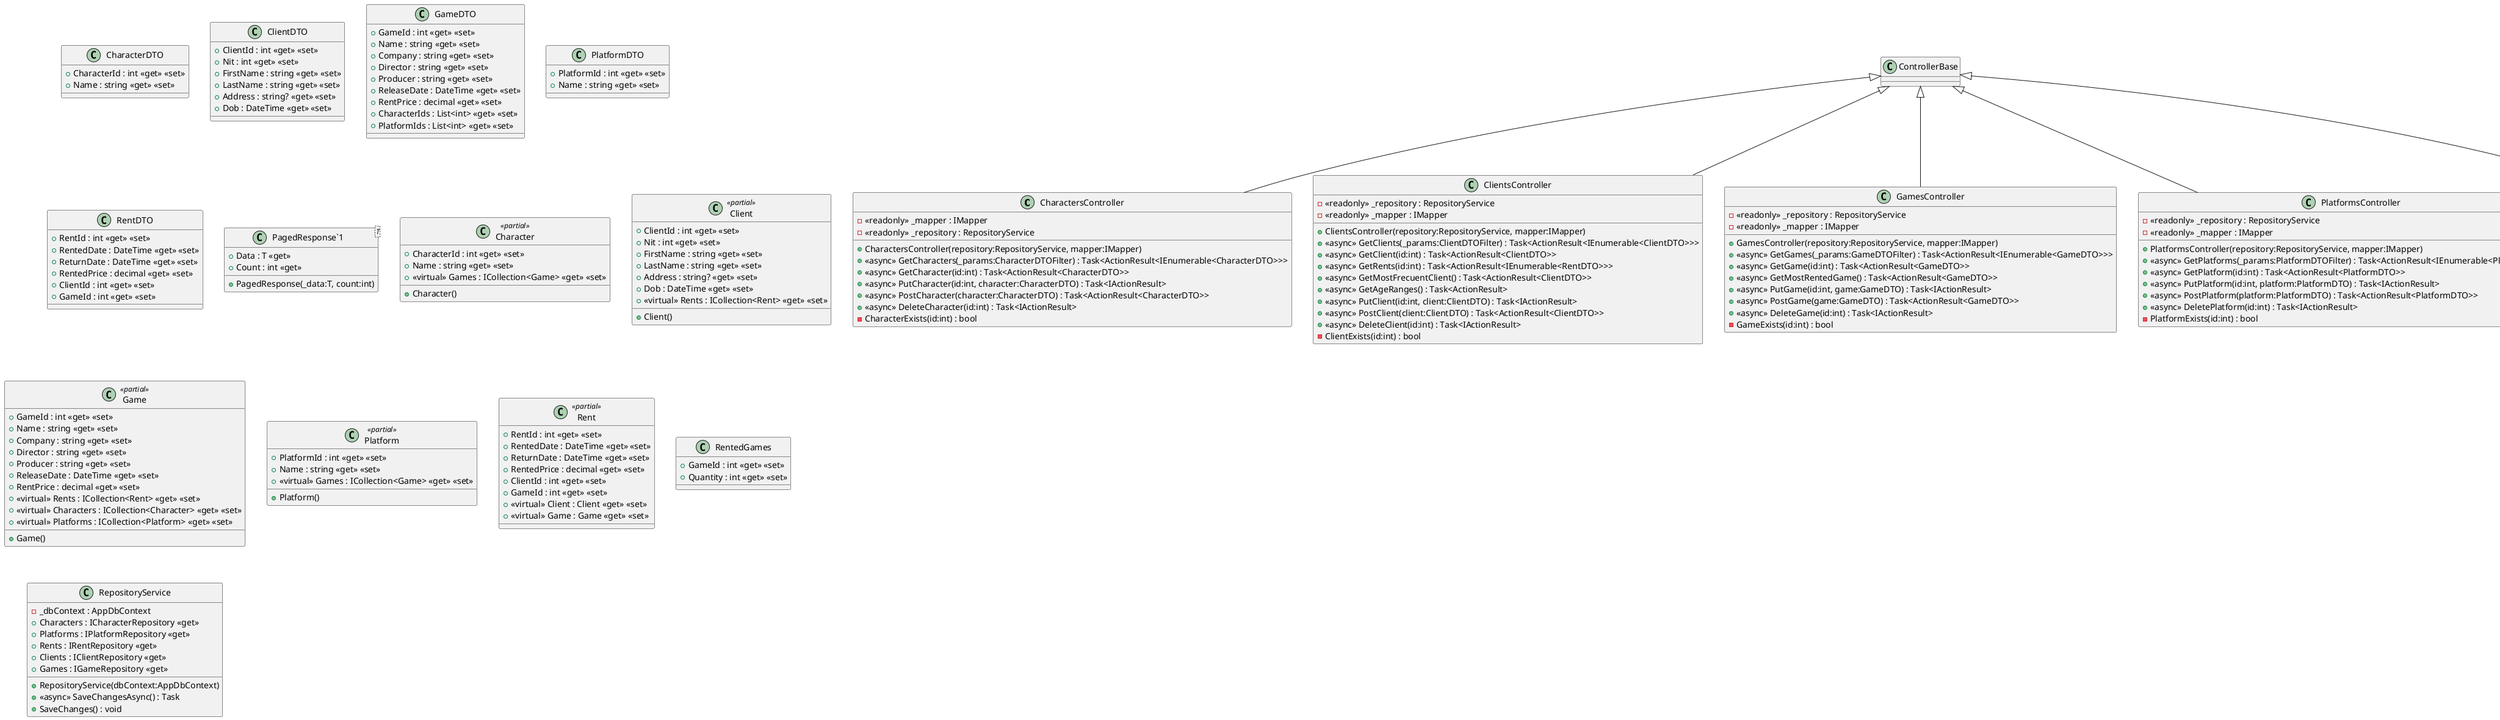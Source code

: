 @startuml
class CharactersController {
    - <<readonly>> _mapper : IMapper
    - <<readonly>> _repository : RepositoryService
    + CharactersController(repository:RepositoryService, mapper:IMapper)
    + <<async>> GetCharacters(_params:CharacterDTOFilter) : Task<ActionResult<IEnumerable<CharacterDTO>>>
    + <<async>> GetCharacter(id:int) : Task<ActionResult<CharacterDTO>>
    + <<async>> PutCharacter(id:int, character:CharacterDTO) : Task<IActionResult>
    + <<async>> PostCharacter(character:CharacterDTO) : Task<ActionResult<CharacterDTO>>
    + <<async>> DeleteCharacter(id:int) : Task<IActionResult>
    - CharacterExists(id:int) : bool
}
ControllerBase <|-- CharactersController
class ClientsController {
    - <<readonly>> _repository : RepositoryService
    - <<readonly>> _mapper : IMapper
    + ClientsController(repository:RepositoryService, mapper:IMapper)
    + <<async>> GetClients(_params:ClientDTOFilter) : Task<ActionResult<IEnumerable<ClientDTO>>>
    + <<async>> GetClient(id:int) : Task<ActionResult<ClientDTO>>
    + <<async>> GetRents(id:int) : Task<ActionResult<IEnumerable<RentDTO>>>
    + <<async>> GetMostFrecuentClient() : Task<ActionResult<ClientDTO>>
    + <<async>> GetAgeRanges() : Task<ActionResult>
    + <<async>> PutClient(id:int, client:ClientDTO) : Task<IActionResult>
    + <<async>> PostClient(client:ClientDTO) : Task<ActionResult<ClientDTO>>
    + <<async>> DeleteClient(id:int) : Task<IActionResult>
    - ClientExists(id:int) : bool
}
ControllerBase <|-- ClientsController
class GamesController {
    - <<readonly>> _repository : RepositoryService
    - <<readonly>> _mapper : IMapper
    + GamesController(repository:RepositoryService, mapper:IMapper)
    + <<async>> GetGames(_params:GameDTOFilter) : Task<ActionResult<IEnumerable<GameDTO>>>
    + <<async>> GetGame(id:int) : Task<ActionResult<GameDTO>>
    + <<async>> GetMostRentedGame() : Task<ActionResult<GameDTO>>
    + <<async>> PutGame(id:int, game:GameDTO) : Task<IActionResult>
    + <<async>> PostGame(game:GameDTO) : Task<ActionResult<GameDTO>>
    + <<async>> DeleteGame(id:int) : Task<IActionResult>
    - GameExists(id:int) : bool
}
ControllerBase <|-- GamesController
class PlatformsController {
    - <<readonly>> _repository : RepositoryService
    - <<readonly>> _mapper : IMapper
    + PlatformsController(repository:RepositoryService, mapper:IMapper)
    + <<async>> GetPlatforms(_params:PlatformDTOFilter) : Task<ActionResult<IEnumerable<PlatformDTO>>>
    + <<async>> GetPlatform(id:int) : Task<ActionResult<PlatformDTO>>
    + <<async>> PutPlatform(id:int, platform:PlatformDTO) : Task<IActionResult>
    + <<async>> PostPlatform(platform:PlatformDTO) : Task<ActionResult<PlatformDTO>>
    + <<async>> DeletePlatform(id:int) : Task<IActionResult>
    - PlatformExists(id:int) : bool
}
ControllerBase <|-- PlatformsController
class RentsController {
    - <<readonly>> _repository : RepositoryService
    - <<readonly>> _mapper : IMapper
    + RentsController(repository:RepositoryService, mapper:IMapper)
    + <<async>> GetRents(_params:RentDTOFilter) : Task<ActionResult<IEnumerable<RentDTO>>>
    + <<async>> GetRent(id:int) : Task<ActionResult<RentDTO>>
    + <<async>> GetLeastSoldGame(minAge:int, maxAge:int) : Task<ActionResult<Game>>
    + <<async>> PutRent(id:int, rent:RentDTO) : Task<IActionResult>
    + <<async>> PostRent(rent:RentDTO) : Task<ActionResult<RentDTO>>
    + <<async>> DeleteRent(id:int) : Task<IActionResult>
    - RentExists(id:int) : bool
}
ControllerBase <|-- RentsController
class AppDbContext <<partial>> {
    + AppDbContext()
    - <<readonly>> _connectionString : string = ""
    + AppDbContext(options:DbContextOptions<AppDbContext>, config:IConfiguration)
    + <<virtual>> Characters : DbSet<Character> <<get>> <<set>>
    + <<virtual>> Clients : DbSet<Client> <<get>> <<set>>
    + <<virtual>> Games : DbSet<Game> <<get>> <<set>>
    + <<virtual>> Platforms : DbSet<Platform> <<get>> <<set>>
    + <<virtual>> Rents : DbSet<Rent> <<get>> <<set>>
    # <<override>> OnConfiguring(optionsBuilder:DbContextOptionsBuilder) : void
    # <<override>> OnModelCreating(modelBuilder:ModelBuilder) : void
    <<partial>> OnModelCreatingPartial(modelBuilder:ModelBuilder) : void
}
DbContext <|-- AppDbContext
class CharacterDTO {
    + CharacterId : int <<get>> <<set>>
    + Name : string <<get>> <<set>>
}
class ClientDTO {
    + ClientId : int <<get>> <<set>>
    + Nit : int <<get>> <<set>>
    + FirstName : string <<get>> <<set>>
    + LastName : string <<get>> <<set>>
    + Address : string? <<get>> <<set>>
    + Dob : DateTime <<get>> <<set>>
}
class GameDTO {
    + GameId : int <<get>> <<set>>
    + Name : string <<get>> <<set>>
    + Company : string <<get>> <<set>>
    + Director : string <<get>> <<set>>
    + Producer : string <<get>> <<set>>
    + ReleaseDate : DateTime <<get>> <<set>>
    + RentPrice : decimal <<get>> <<set>>
    + CharacterIds : List<int> <<get>> <<set>>
    + PlatformIds : List<int> <<get>> <<set>>
}
class PlatformDTO {
    + PlatformId : int <<get>> <<set>>
    + Name : string <<get>> <<set>>
}
class RentDTO {
    + RentId : int <<get>> <<set>>
    + RentedDate : DateTime <<get>> <<set>>
    + ReturnDate : DateTime <<get>> <<set>>
    + RentedPrice : decimal <<get>> <<set>>
    + ClientId : int <<get>> <<set>>
    + GameId : int <<get>> <<set>>
}
class "PagedList`1"<T> {
    + CurrentPage : int <<get>>
    + TotalPages : int <<get>>
    + PageSize : int <<get>>
    + TotalCount : int <<get>>
    + HasPreviousPage : bool <<get>>
    + HasNextPage : bool <<get>>
    + PagedList(items:List<T>, count:int, pageNumber:int, pageSize:int)
    + {static} <<async>> ToPagedList(source:IQueryable<T>, pageNumber:int, pageSize:int) : Task<PagedList<T>>
}
"List`1" "<T>" <|-- "PagedList`1"
class "PagedResponse`1"<T> {
    + Data : T <<get>>
    + Count : int <<get>>
    + PagedResponse(_data:T, count:int)
}
class Character <<partial>> {
    + Character()
    + CharacterId : int <<get>> <<set>>
    + Name : string <<get>> <<set>>
    + <<virtual>> Games : ICollection<Game> <<get>> <<set>>
}
class Client <<partial>> {
    + Client()
    + ClientId : int <<get>> <<set>>
    + Nit : int <<get>> <<set>>
    + FirstName : string <<get>> <<set>>
    + LastName : string <<get>> <<set>>
    + Address : string? <<get>> <<set>>
    + Dob : DateTime <<get>> <<set>>
    + <<virtual>> Rents : ICollection<Rent> <<get>> <<set>>
}
class Game <<partial>> {
    + Game()
    + GameId : int <<get>> <<set>>
    + Name : string <<get>> <<set>>
    + Company : string <<get>> <<set>>
    + Director : string <<get>> <<set>>
    + Producer : string <<get>> <<set>>
    + ReleaseDate : DateTime <<get>> <<set>>
    + RentPrice : decimal <<get>> <<set>>
    + <<virtual>> Rents : ICollection<Rent> <<get>> <<set>>
    + <<virtual>> Characters : ICollection<Character> <<get>> <<set>>
    + <<virtual>> Platforms : ICollection<Platform> <<get>> <<set>>
}
class Platform <<partial>> {
    + Platform()
    + PlatformId : int <<get>> <<set>>
    + Name : string <<get>> <<set>>
    + <<virtual>> Games : ICollection<Game> <<get>> <<set>>
}
class Rent <<partial>> {
    + RentId : int <<get>> <<set>>
    + RentedDate : DateTime <<get>> <<set>>
    + ReturnDate : DateTime <<get>> <<set>>
    + RentedPrice : decimal <<get>> <<set>>
    + ClientId : int <<get>> <<set>>
    + GameId : int <<get>> <<set>>
    + <<virtual>> Client : Client <<get>> <<set>>
    + <<virtual>> Game : Game <<get>> <<set>>
}
class CharacterProfile {
    + CharacterProfile()
}
Profile <|-- CharacterProfile
class ClientProfile {
    + ClientProfile()
}
Profile <|-- ClientProfile
class GameProfile {
    + GameProfile()
}
Profile <|-- GameProfile
class PlatformProfile {
    + PlatformProfile()
}
Profile <|-- PlatformProfile
class RentProfile {
    + RentProfile()
}
Profile <|-- RentProfile
class CharacterRepository {
    + CharacterRepository(appDbContext:AppDbContext)
    + GetAllCharacters(_params:CharacterDTOFilter) : Task<PagedList<Character>>
    + GetByIdAsync(id:int) : ValueTask<Character?>
    + GetById(id:int) : Character?
}
"RepositoryBase`1" "<Character>" <|-- CharacterRepository
ICharacterRepository <|-- CharacterRepository
class ClientRepository {
    + ClientRepository(_dbContext:AppDbContext)
    + GetAllClients(_params:ClientDTOFilter) : Task<PagedList<Client>>
    + GetById(id:int) : Client?
    + GetByIdAsync(id:int) : ValueTask<Client?>
}
"RepositoryBase`1" "<Client>" <|-- ClientRepository
IClientRepository <|-- ClientRepository
class GameRepository {
    + GameRepository(_dbContext:AppDbContext)
    + GetAllGames(_params:GameDTOFilter) : Task<PagedList<Game>>
    + GetById(id:int) : Game?
    + GetByIdAsync(id:int) : Task<Game?>
}
"RepositoryBase`1" "<Game>" <|-- GameRepository
IGameRepository <|-- GameRepository
interface ICharacterRepository {
    GetAllCharacters(_params:CharacterDTOFilter) : Task<PagedList<Character>>
    GetByIdAsync(id:int) : ValueTask<Character?>
    GetById(id:int) : Character?
}
"IRepository`1" "<Character>" <|-- ICharacterRepository
interface IClientRepository {
    GetAllClients(_params:ClientDTOFilter) : Task<PagedList<Client>>
    GetByIdAsync(id:int) : ValueTask<Client?>
    GetById(id:int) : Client?
}
"IRepository`1" "<Client>" <|-- IClientRepository
interface IGameRepository {
    GetAllGames(_params:GameDTOFilter) : Task<PagedList<Game>>
    GetByIdAsync(id:int) : Task<Game?>
    GetById(id:int) : Game?
}
"IRepository`1" "<Game>" <|-- IGameRepository
interface IPlatformRepository {
    GetAllPlataforms(_params:PlatformDTOFilter) : Task<PagedList<Platform>>
    GetByIdAsync(id:int) : ValueTask<Platform?>
    GetById(id:int) : Platform?
}
"IRepository`1" "<Platform>" <|-- IPlatformRepository
interface IRentRepository {
    GetAllRents(_params:RentDTOFilter) : Task<PagedList<Rent>>
    GetLeastRented(minAge:int, maxAge:int) : Task<RentedGames?>
    GetByIdAsync(id:int) : ValueTask<Rent?>
    GetById(id:int) : Rent?
}
"IRepository`1" "<Rent>" <|-- IRentRepository
interface "IRepository`1"<T> {
    GetAll() : IQueryable<T>
    FindByCondition(expression:Expression<Func<T,bool>>) : IQueryable<T>
    Create(entity:T) : void
    Update(entity:T) : void
    Delete(entity:T) : void
}
class PlatformRepository {
    + PlatformRepository(appDbContext:AppDbContext)
    + GetAllPlataforms(_params:PlatformDTOFilter) : Task<PagedList<Platform>>
    + GetById(id:int) : Platform?
    + GetByIdAsync(id:int) : ValueTask<Platform?>
}
"RepositoryBase`1" "<Platform>" <|-- PlatformRepository
IPlatformRepository <|-- PlatformRepository
class RentedGames {
    + GameId : int <<get>> <<set>>
    + Quantity : int <<get>> <<set>>
}
class RentRepository {
    + RentRepository(appDbContext:AppDbContext)
    + GetAllRents(_params:RentDTOFilter) : Task<PagedList<Rent>>
    + GetById(id:int) : Rent?
    + GetByIdAsync(id:int) : ValueTask<Rent?>
    + GetLeastRented(minAge:int, maxAge:int) : Task<RentedGames?>
}
"RepositoryBase`1" "<Rent>" <|-- RentRepository
IRentRepository <|-- RentRepository
abstract class "RepositoryBase`1"<T> {
    # DbContext : AppDbContext <<get>> <<set>>
    + RepositoryBase(_dbContext:AppDbContext)
    + GetAll() : IQueryable<T>
    + FindByCondition(expression:Expression<Func<T, bool>>) : IQueryable<T>
    + Create(entity:T) : void
    + Update(entity:T) : void
    + Delete(entity:T) : void
}
"IRepository`1" "<T>" <|-- "RepositoryBase`1"
class RepositoryService {
    - _dbContext : AppDbContext
    + Characters : ICharacterRepository <<get>>
    + Platforms : IPlatformRepository <<get>>
    + Rents : IRentRepository <<get>>
    + Clients : IClientRepository <<get>>
    + Games : IGameRepository <<get>>
    + RepositoryService(dbContext:AppDbContext)
    + <<async>> SaveChangesAsync() : Task
    + SaveChanges() : void
}
@enduml
